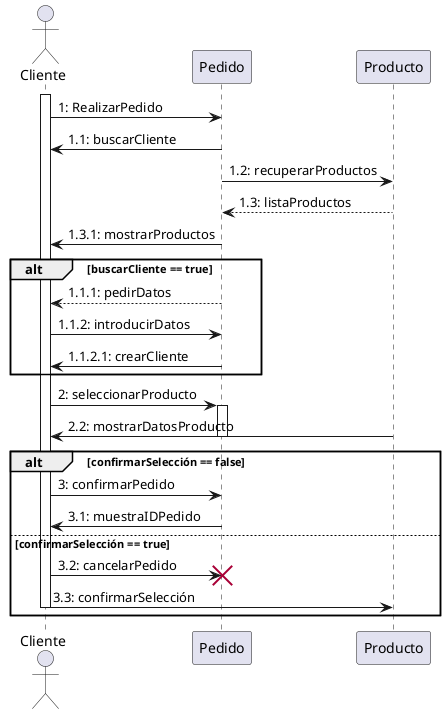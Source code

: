 @startuml

actor Cliente 

Cliente ++
Cliente -> Pedido: 1: RealizarPedido
Pedido -> Cliente: 1.1: buscarCliente
deactivate Pedido

Pedido -> Producto : 1.2: recuperarProductos
Pedido <-- Producto : 1.3: listaProductos
deactivate Producto
Cliente <- Pedido : 1.3.1: mostrarProductos
deactivate Pedido
alt buscarCliente == true
    Cliente <-- Pedido : 1.1.1: pedirDatos
    Cliente -> Pedido : 1.1.2: introducirDatos
    Pedido -> Cliente: 1.1.2.1: crearCliente
    deactivate Pedido
end

Cliente -> Pedido++: 2: seleccionarProducto

Cliente <- Producto : 2.2: mostrarDatosProducto
deactivate Producto
deactivate Pedido

alt confirmarSelección == false
    Cliente -> Pedido: 3: confirmarPedido
    Cliente <- Pedido: 3.1: muestraIDPedido
    deactivate Pedido
else confirmarSelección == true
    Cliente -> Pedido : 3.2: cancelarPedido
    destroy Pedido

Cliente -> Producto: 3.3: confirmarSelección
deactivate Cliente

end
@enduml
